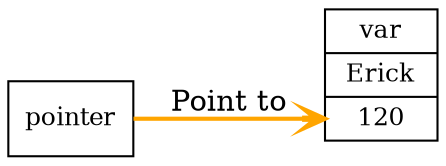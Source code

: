 
digraph{
     node [ shape=record, fontsize=12];
     rankdir=LR;
     variable [

        label="var|Erick|<ad> 120";
     ];

     pointer [
     label="<pt> pointer"
     ];

     pointer:pt -> variable:ad [label="Point to", color=orange
     arrowhead=open penwidth=2 ]

         
}
